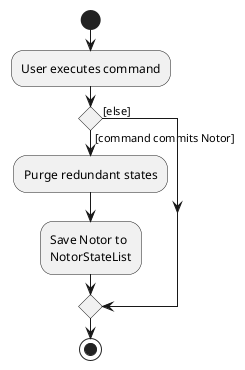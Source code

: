 @startuml
start
:User executes command;

'Since the beta syntax does not support placing the condition outside the
'diamond we place it as the true branch instead.

if () then ([command commits Notor])
    :Purge redundant states;
    :Save Notor to
    NotorStateList;
else ([else])
endif
stop
@enduml
